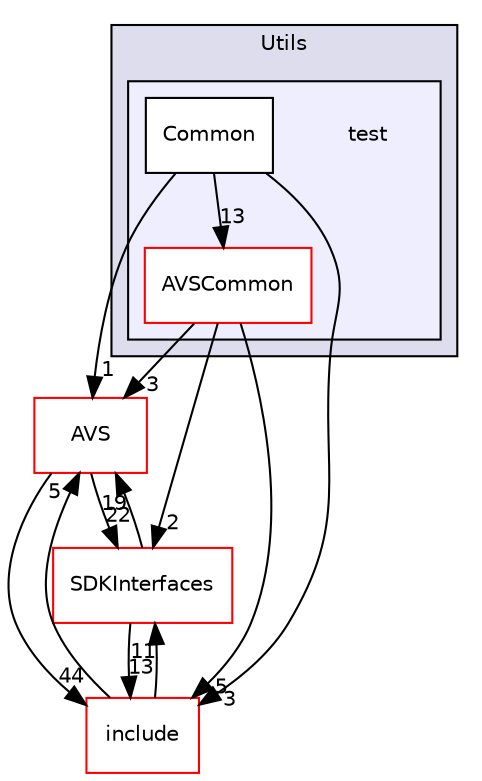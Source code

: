 digraph "/workplace/avs-device-sdk/AVSCommon/Utils/test" {
  compound=true
  node [ fontsize="10", fontname="Helvetica"];
  edge [ labelfontsize="10", labelfontname="Helvetica"];
  subgraph clusterdir_49dd3d9ac5586189aa170bac46425b9c {
    graph [ bgcolor="#ddddee", pencolor="black", label="Utils" fontname="Helvetica", fontsize="10", URL="dir_49dd3d9ac5586189aa170bac46425b9c.html"]
  subgraph clusterdir_2d9894417dd95d1842540bac6666188a {
    graph [ bgcolor="#eeeeff", pencolor="black", label="" URL="dir_2d9894417dd95d1842540bac6666188a.html"];
    dir_2d9894417dd95d1842540bac6666188a [shape=plaintext label="test"];
    dir_a56f36adbd781f5c7d9895fa2d100c85 [shape=box label="AVSCommon" color="red" fillcolor="white" style="filled" URL="dir_a56f36adbd781f5c7d9895fa2d100c85.html"];
    dir_c619d3dd22dd53b5202592c42fbeb8fe [shape=box label="Common" color="black" fillcolor="white" style="filled" URL="dir_c619d3dd22dd53b5202592c42fbeb8fe.html"];
  }
  }
  dir_80711c2a226d5fced33fce22558d3784 [shape=box label="AVS" fillcolor="white" style="filled" color="red" URL="dir_80711c2a226d5fced33fce22558d3784.html"];
  dir_97afc8111b754cf401b73024f872f45d [shape=box label="SDKInterfaces" fillcolor="white" style="filled" color="red" URL="dir_97afc8111b754cf401b73024f872f45d.html"];
  dir_957fc395b73dfe8b64ee3f74464f588a [shape=box label="include" fillcolor="white" style="filled" color="red" URL="dir_957fc395b73dfe8b64ee3f74464f588a.html"];
  dir_a56f36adbd781f5c7d9895fa2d100c85->dir_80711c2a226d5fced33fce22558d3784 [headlabel="3", labeldistance=1.5 headhref="dir_000064_000043.html"];
  dir_a56f36adbd781f5c7d9895fa2d100c85->dir_97afc8111b754cf401b73024f872f45d [headlabel="2", labeldistance=1.5 headhref="dir_000064_000016.html"];
  dir_a56f36adbd781f5c7d9895fa2d100c85->dir_957fc395b73dfe8b64ee3f74464f588a [headlabel="5", labeldistance=1.5 headhref="dir_000064_000080.html"];
  dir_80711c2a226d5fced33fce22558d3784->dir_97afc8111b754cf401b73024f872f45d [headlabel="22", labeldistance=1.5 headhref="dir_000043_000016.html"];
  dir_80711c2a226d5fced33fce22558d3784->dir_957fc395b73dfe8b64ee3f74464f588a [headlabel="44", labeldistance=1.5 headhref="dir_000043_000080.html"];
  dir_97afc8111b754cf401b73024f872f45d->dir_80711c2a226d5fced33fce22558d3784 [headlabel="19", labeldistance=1.5 headhref="dir_000016_000043.html"];
  dir_97afc8111b754cf401b73024f872f45d->dir_957fc395b73dfe8b64ee3f74464f588a [headlabel="13", labeldistance=1.5 headhref="dir_000016_000080.html"];
  dir_c619d3dd22dd53b5202592c42fbeb8fe->dir_a56f36adbd781f5c7d9895fa2d100c85 [headlabel="13", labeldistance=1.5 headhref="dir_000063_000064.html"];
  dir_c619d3dd22dd53b5202592c42fbeb8fe->dir_80711c2a226d5fced33fce22558d3784 [headlabel="1", labeldistance=1.5 headhref="dir_000063_000043.html"];
  dir_c619d3dd22dd53b5202592c42fbeb8fe->dir_957fc395b73dfe8b64ee3f74464f588a [headlabel="3", labeldistance=1.5 headhref="dir_000063_000080.html"];
  dir_957fc395b73dfe8b64ee3f74464f588a->dir_80711c2a226d5fced33fce22558d3784 [headlabel="5", labeldistance=1.5 headhref="dir_000080_000043.html"];
  dir_957fc395b73dfe8b64ee3f74464f588a->dir_97afc8111b754cf401b73024f872f45d [headlabel="11", labeldistance=1.5 headhref="dir_000080_000016.html"];
}
